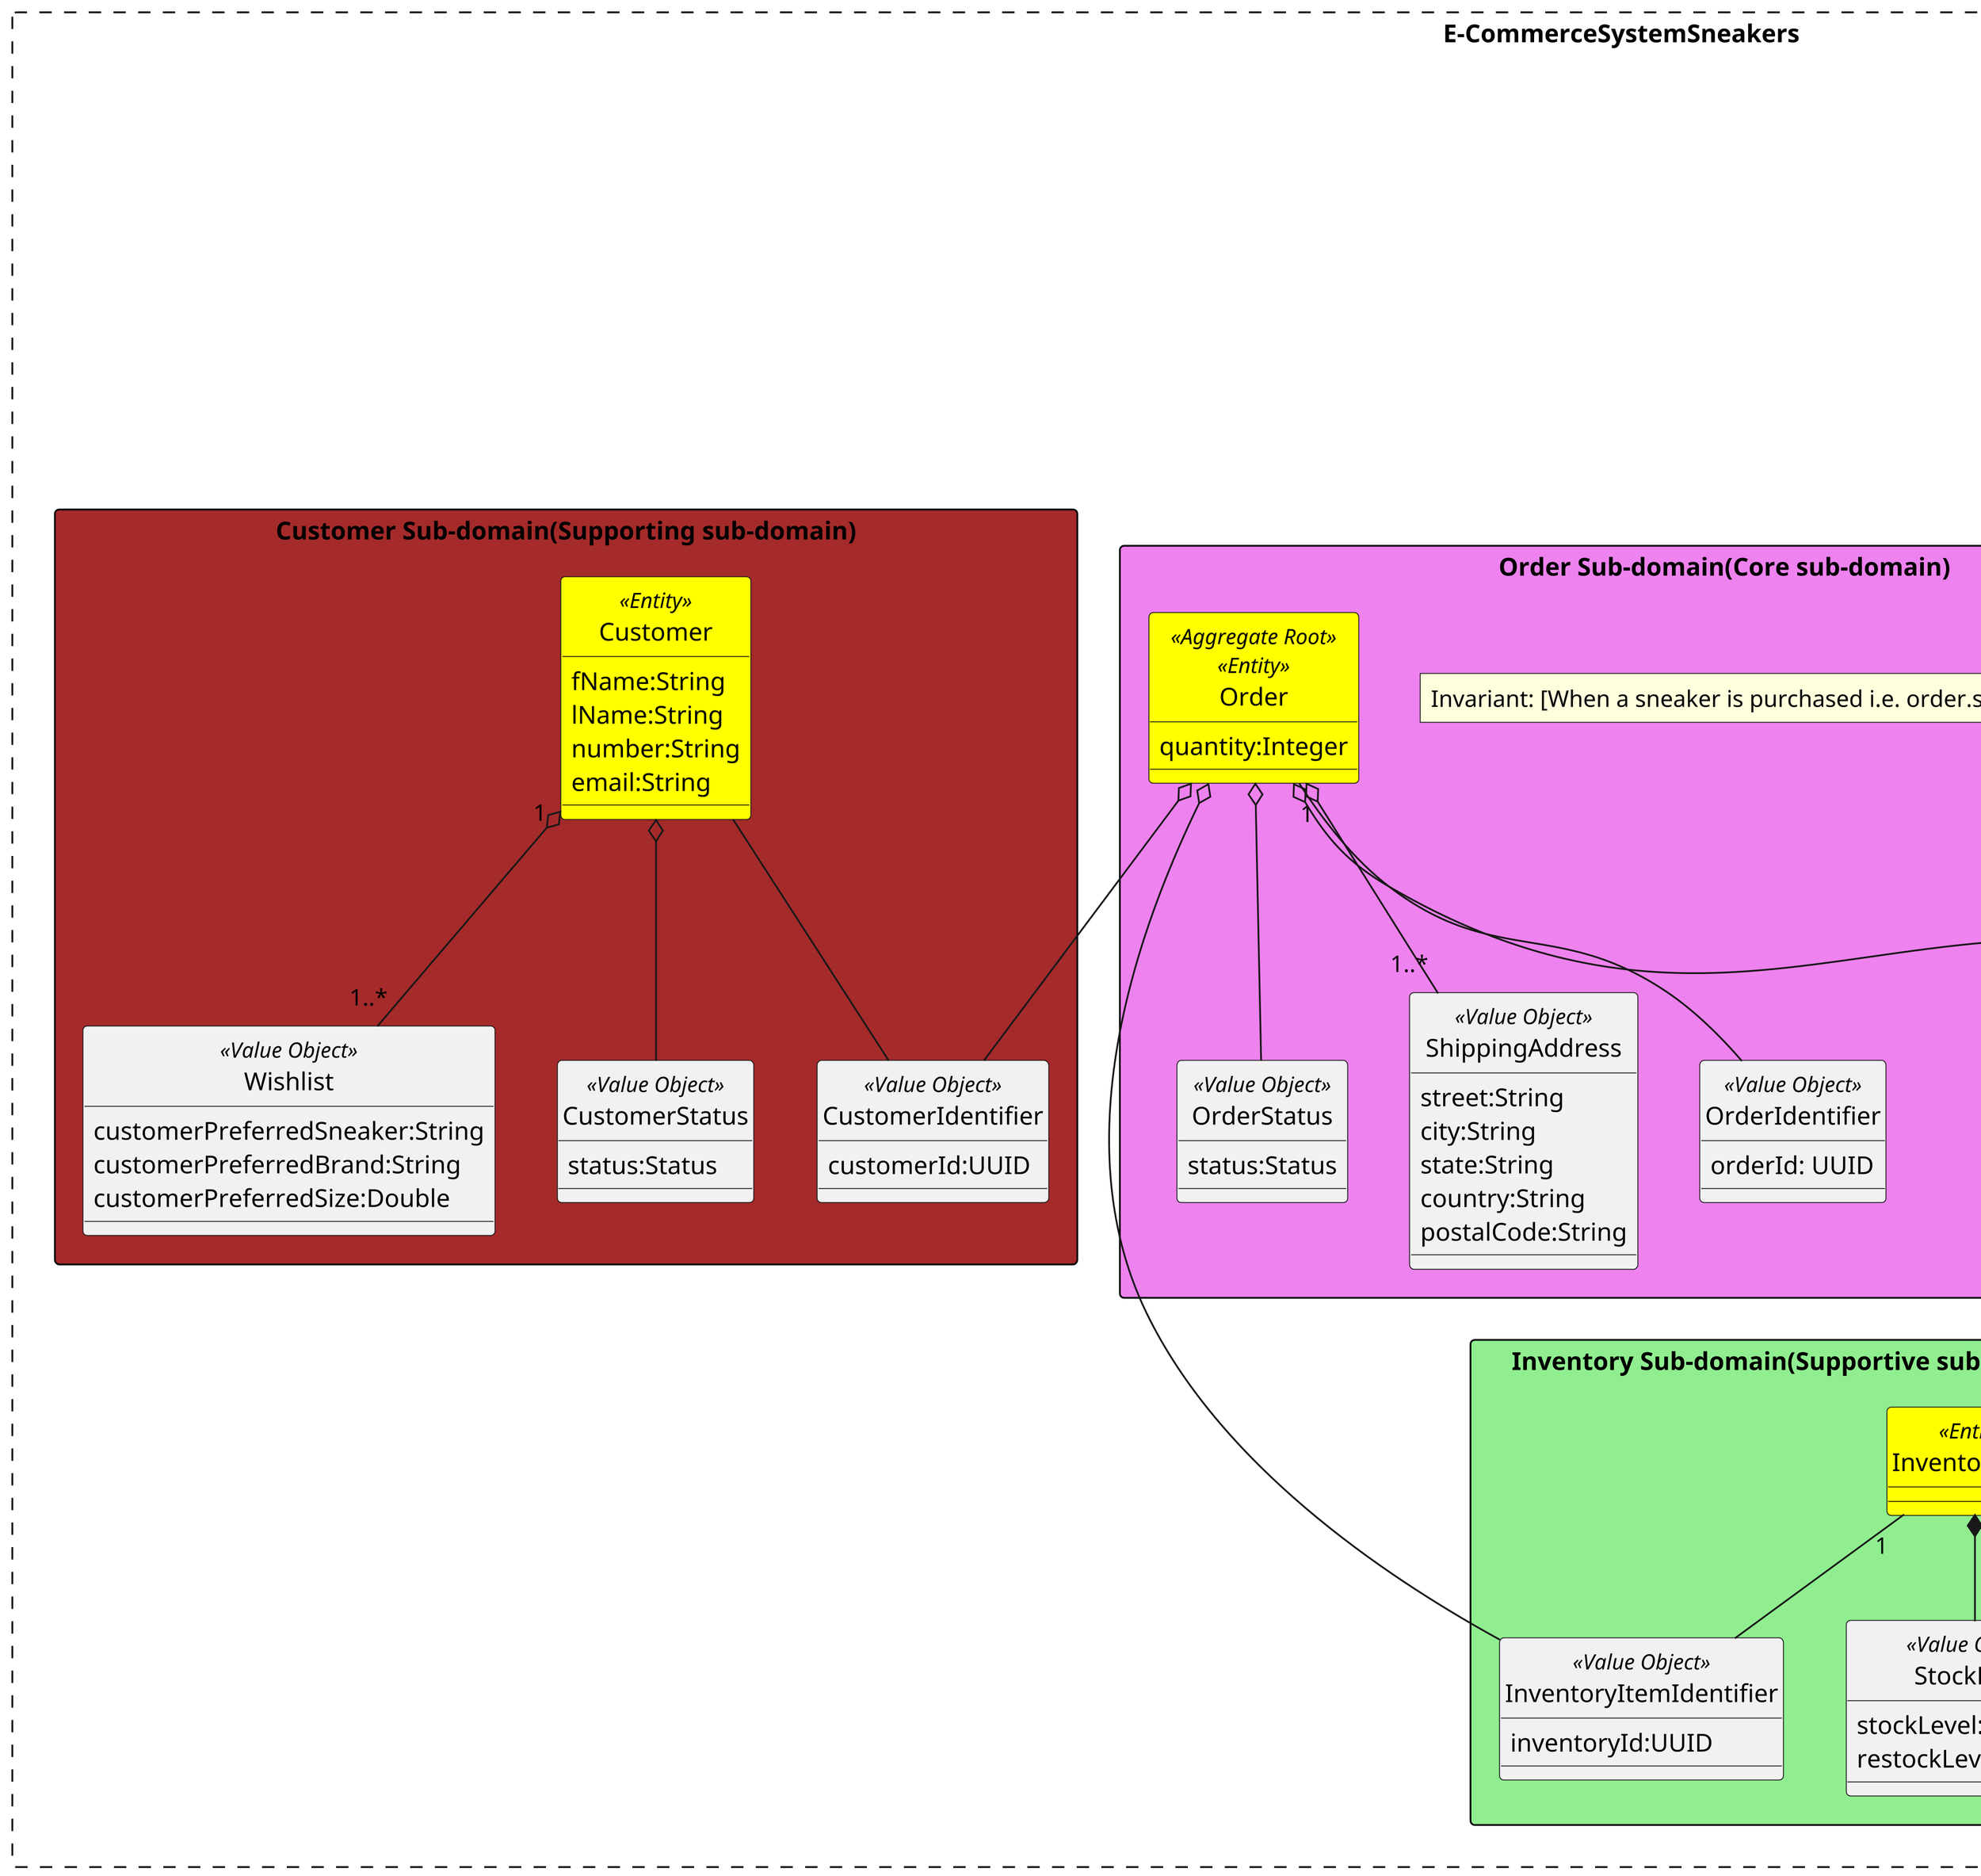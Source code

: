 @startuml
hide circle
top to bottom direction

!define ENTITY(entityName) class entityName << Entity >>
!define AGGREGATE(aggregateName) class aggregateName << Aggregate >>
!define AGGREGATE_ROOT(aggregateRootName) class aggregateRootName << Aggregate Root >>
!define AGGREGATE_ROOT_ENTITY(aggregateRootEntityName) class aggregateRootEntityName << Aggregate Root >> << Entity >>
!define VALUE_OBJECT(valueObjectName) class valueObjectName << Value Object >>
!pragma useVerticalIf on
skinparam dpi 350
skinparam packageStyle rectangle
skinparam rectangle{
  e  BackgroundColor #f7f4eb
    BorderColor Black
}

rectangle E-CommerceSystemSneakers #line.dashed{

    Package "Catalog Domain (Supportive sub-domain)" <<Rectangle>> #Lavender{

        ENTITY(Sneaker) #yellow {
            model:String
            price:String
            size:Double
            color:String
            releaseYear:String
            availableStore:String
            description:String
            type:String
        }

        ENTITY(Brand) #yellow {
            name:String
            associatedCelebrity:String
            locationOfMainHeadquarters:String
            description:String
        }


        VALUE_OBJECT(Founder){
            fName:String
            lName:String
            dob:LocalDate
            country:String

        }

        VALUE_OBJECT(SneakerIdentifier){
            sneakerId:UUID
        }

        VALUE_OBJECT(BrandIdentifier){
            brandId:UUID
        }

        Sneaker "1" o-- "1..*" BrandIdentifier
        Founder "1..*" --o "1" Brand
        Sneaker -- SneakerIdentifier
        Brand -- BrandIdentifier

        }

        Package "Order Sub-domain(Core sub-domain)" <<Rectangle>> #Violet{

        note "Invariant: [When a sneaker is purchased i.e. order.status is set to COMPLETED]" as inventoryInvariant1

        AGGREGATE_ROOT_ENTITY(Order) #yellow {

            quantity:Integer
        }

        VALUE_OBJECT(OrderStatus){
               status:Status

        }

        VALUE_OBJECT(ShippingAddress){

            street:String
            city:String
            state:String
            country:String
            postalCode:String

        }

        VALUE_OBJECT(OrderIdentifier){

            orderId: UUID
        }

       Order o-- OrderStatus
       Order "1" o-- "1..*"ShippingAddress
       Order -- OrderIdentifier

        }

        Package "Inventory Sub-domain(Supportive sub-domain)" <<Rectangle>> #LightGreen{

        ENTITY(InventoryItem) #yellow {

        }

        VALUE_OBJECT(StockLevel){
              stockLevel:Integer
              restockLevel:Integer
        }

        VALUE_OBJECT(InventoryItemIdentifier){

            inventoryId:UUID
        }


        InventoryItem *--  StockLevel
        InventoryItem "1" -- InventoryItemIdentifier
         Order o-- InventoryItemIdentifier
         SneakerIdentifier -- InventoryItem

        }

        Package "Customer Sub-domain(Supporting sub-domain)" <<Rectangle>> #Brown{

        ENTITY(Customer) #yellow {
             fName:String
             lName:String
             number:String
             email:String

        }

        VALUE_OBJECT(Wishlist){
            customerPreferredSneaker:String
            customerPreferredBrand:String
            customerPreferredSize:Double

        }

        VALUE_OBJECT(CustomerStatus){
            status:Status
        }

        VALUE_OBJECT(CustomerIdentifier){

            customerId:UUID
        }

        Customer "1" o-- "1..*" Wishlist
        Customer o-- CustomerStatus
        Customer -- CustomerIdentifier
        Order o-- SneakerIdentifier

        }

        Order o-- CustomerIdentifier
      }
}

@enduml

